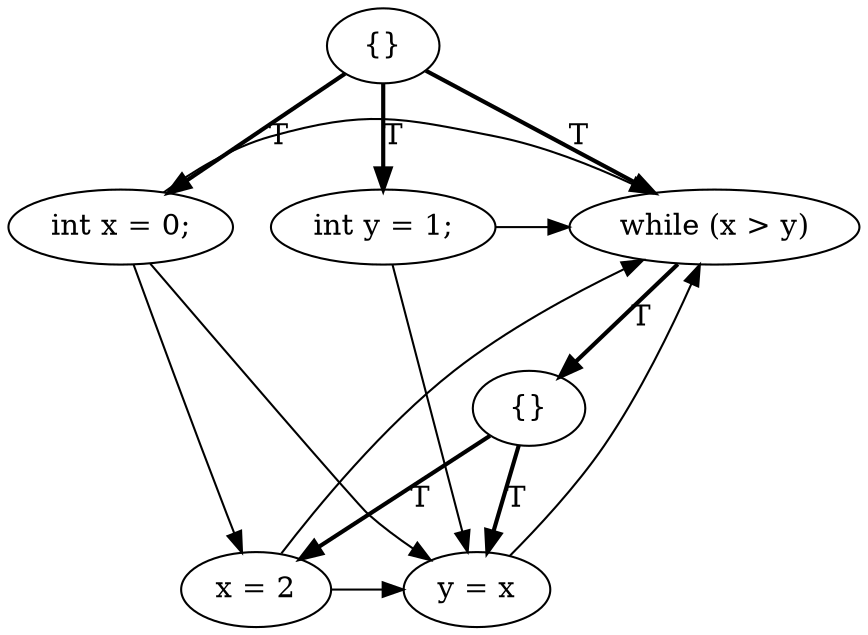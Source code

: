 digraph {
rankdir=TD;
2[label="{}"]; 
2 -> 3[label="T",style=bold];
3[label="int x = 0;"];
3 -> 0;
3 -> 5;
3 -> 6;
2 -> 4[label="T",style=bold];
4[label="int y = 1;"];
4 -> 0;
4 -> 5;
2 -> 0[label="T",style=bold];
0[label="while (x > y)"]; 
0 -> 1[label="T",style=bold];
1[label="{}"]; 
1 -> 5[label="T",style=bold];
5[label="y = x"];
5 -> 0;
1 -> 6[label="T",style=bold];
6[label="x = 2"];
6 -> 0;
6 -> 5;
{ rank=same 3 4 0 }{ rank=same 1 }{ rank=same 5 6 }
}